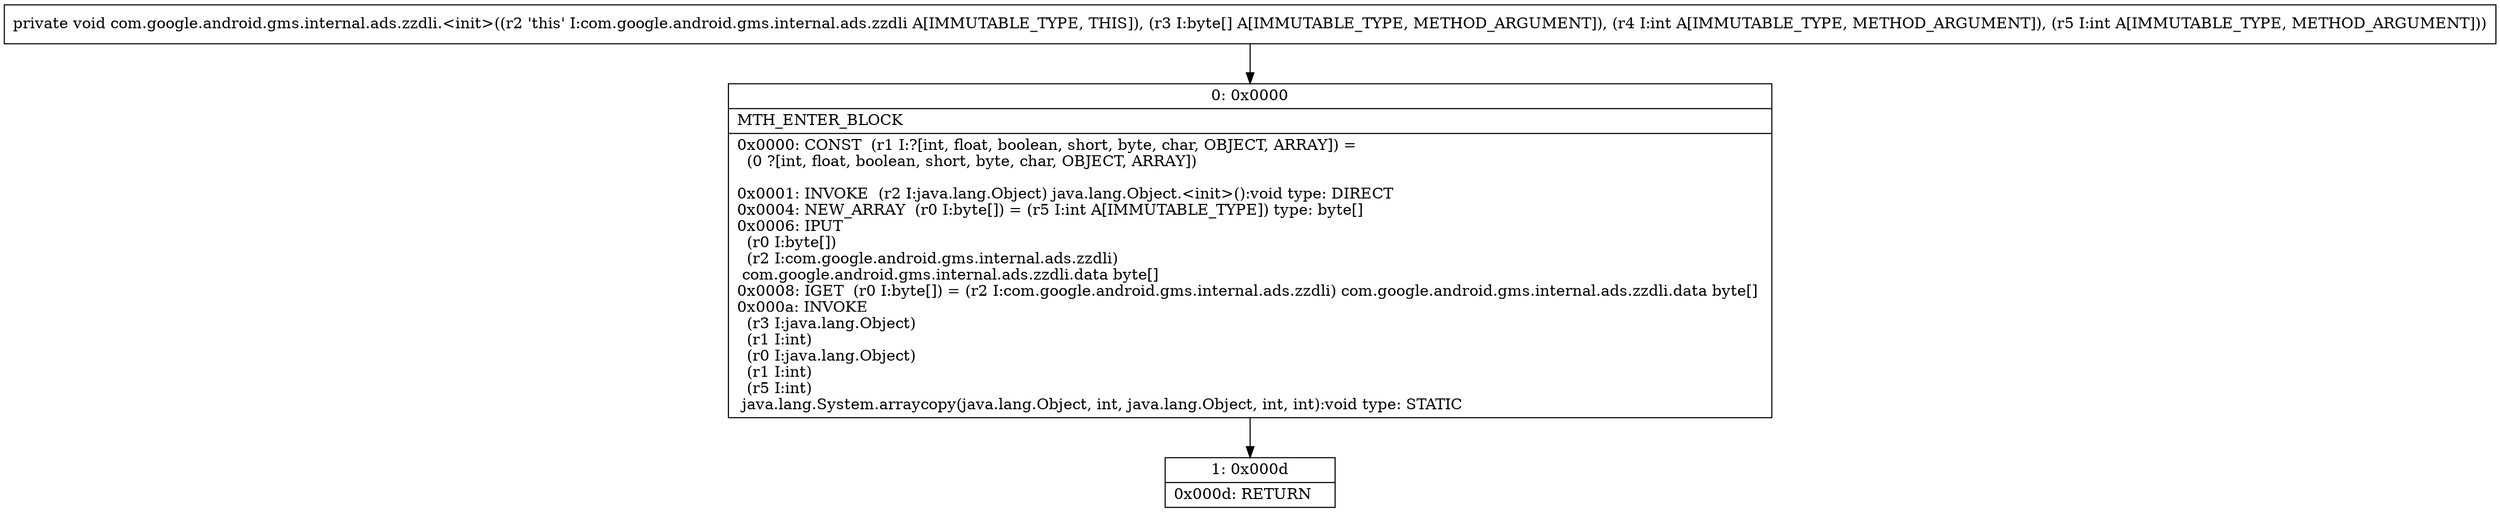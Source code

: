 digraph "CFG forcom.google.android.gms.internal.ads.zzdli.\<init\>([BII)V" {
Node_0 [shape=record,label="{0\:\ 0x0000|MTH_ENTER_BLOCK\l|0x0000: CONST  (r1 I:?[int, float, boolean, short, byte, char, OBJECT, ARRAY]) = \l  (0 ?[int, float, boolean, short, byte, char, OBJECT, ARRAY])\l \l0x0001: INVOKE  (r2 I:java.lang.Object) java.lang.Object.\<init\>():void type: DIRECT \l0x0004: NEW_ARRAY  (r0 I:byte[]) = (r5 I:int A[IMMUTABLE_TYPE]) type: byte[] \l0x0006: IPUT  \l  (r0 I:byte[])\l  (r2 I:com.google.android.gms.internal.ads.zzdli)\l com.google.android.gms.internal.ads.zzdli.data byte[] \l0x0008: IGET  (r0 I:byte[]) = (r2 I:com.google.android.gms.internal.ads.zzdli) com.google.android.gms.internal.ads.zzdli.data byte[] \l0x000a: INVOKE  \l  (r3 I:java.lang.Object)\l  (r1 I:int)\l  (r0 I:java.lang.Object)\l  (r1 I:int)\l  (r5 I:int)\l java.lang.System.arraycopy(java.lang.Object, int, java.lang.Object, int, int):void type: STATIC \l}"];
Node_1 [shape=record,label="{1\:\ 0x000d|0x000d: RETURN   \l}"];
MethodNode[shape=record,label="{private void com.google.android.gms.internal.ads.zzdli.\<init\>((r2 'this' I:com.google.android.gms.internal.ads.zzdli A[IMMUTABLE_TYPE, THIS]), (r3 I:byte[] A[IMMUTABLE_TYPE, METHOD_ARGUMENT]), (r4 I:int A[IMMUTABLE_TYPE, METHOD_ARGUMENT]), (r5 I:int A[IMMUTABLE_TYPE, METHOD_ARGUMENT])) }"];
MethodNode -> Node_0;
Node_0 -> Node_1;
}

